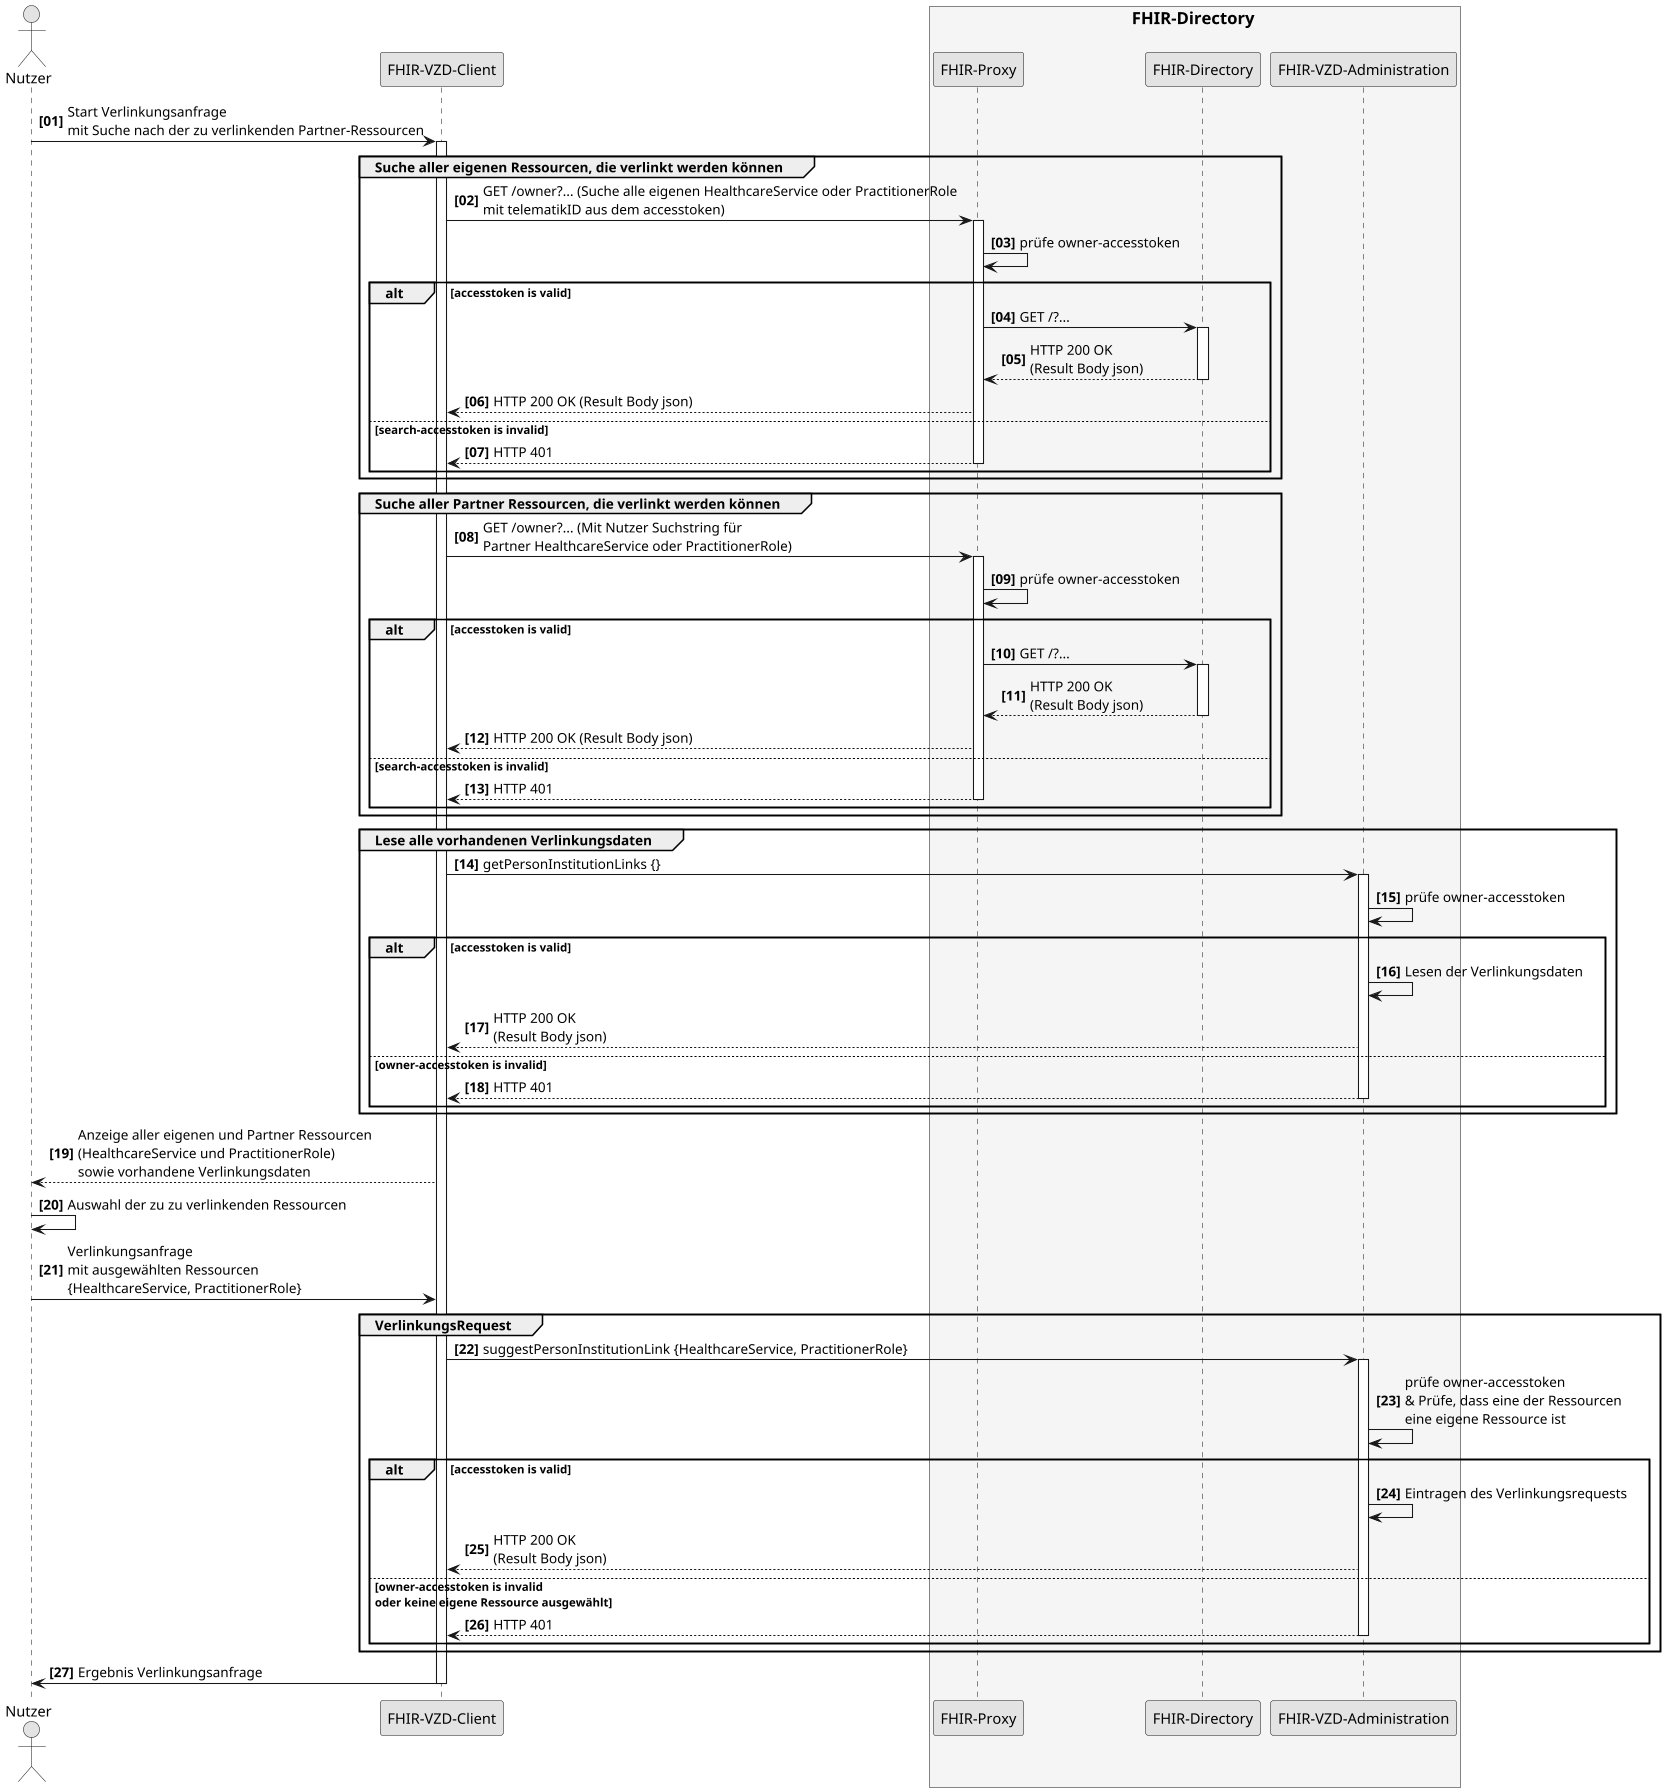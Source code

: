 @startuml SequenceDiagram.FHIR-Directory.linkRequest
skinparam dpi 100
skinparam WrapWidth 200
skinparam monochrome true
autonumber "<b>[00]"

'title "FHIR-Directory, Sequenzdiagram link request'
actor Nutzer
participant cl as "FHIR-VZD-Client"
box <size:16>FHIR-Directory</size> #WhiteSmoke
  participant fp as "FHIR-Proxy"
  participant fd as "FHIR-Directory"
  participant fa as "FHIR-VZD-Administration"
end box

Nutzer -> cl:Start Verlinkungsanfrage \nmit Suche nach der zu verlinkenden Partner-Ressourcen
activate cl

group Suche aller eigenen Ressourcen, die verlinkt werden können
  cl -> fp: GET /owner?... (Suche alle eigenen HealthcareService oder PractitionerRole \nmit telematikID aus dem accesstoken)
  activate fp
  fp -> fp: prüfe owner-accesstoken

    alt accesstoken is valid
      fp -> fd: GET /?...
      activate fd
      fd --> fp: HTTP 200 OK\n(Result Body json)
      deactivate fd
      fp --> cl: HTTP 200 OK (Result Body json)
     else search-accesstoken is invalid
      fp --> cl: HTTP 401
      deactivate fp
     end
end

group Suche aller Partner Ressourcen, die verlinkt werden können
  cl -> fp: GET /owner?... (Mit Nutzer Suchstring für \nPartner HealthcareService oder PractitionerRole)
  activate fp
  fp -> fp: prüfe owner-accesstoken

    alt accesstoken is valid
      fp -> fd: GET /?...
      activate fd
      fd --> fp: HTTP 200 OK\n(Result Body json)
      deactivate fd
      fp --> cl: HTTP 200 OK (Result Body json)
     else search-accesstoken is invalid
      fp --> cl: HTTP 401
      deactivate fp
     end
end

group Lese alle vorhandenen Verlinkungsdaten
  cl -> fa: getPersonInstitutionLinks {}
  activate fa
  fa -> fa: prüfe owner-accesstoken
    alt accesstoken is valid
      fa -> fa: Lesen der Verlinkungsdaten
      fa --> cl: HTTP 200 OK\n(Result Body json)
      
     else owner-accesstoken is invalid
      fa --> cl: HTTP 401
      deactivate fa
     end
end

cl --> Nutzer:Anzeige aller eigenen und Partner Ressourcen \n(HealthcareService und PractitionerRole) \nsowie vorhandene Verlinkungsdaten
Nutzer -> Nutzer: Auswahl der zu zu verlinkenden Ressourcen
Nutzer -> cl: Verlinkungsanfrage \nmit ausgewählten Ressourcen \n{HealthcareService, PractitionerRole}

group VerlinkungsRequest
  cl -> fa: suggestPersonInstitutionLink {HealthcareService, PractitionerRole}
  activate fa
  fa -> fa: prüfe owner-accesstoken\n& Prüfe, dass eine der Ressourcen \neine eigene Ressource ist

    alt accesstoken is valid
      fa -> fa: Eintragen des Verlinkungsrequests
      fa --> cl: HTTP 200 OK\n(Result Body json)
      
     else owner-accesstoken is invalid\noder keine eigene Ressource ausgewählt
      fa --> cl: HTTP 401
      deactivate fa
     end
end

cl -> Nutzer: Ergebnis Verlinkungsanfrage

deactivate cl

@enduml
